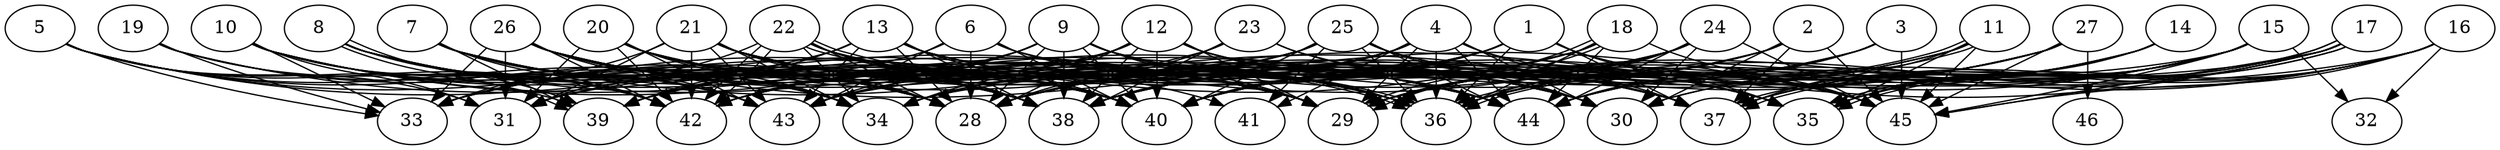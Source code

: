 // DAG (tier=3-complex, mode=compute, n=46, ccr=0.500, fat=0.868, density=0.764, regular=0.251, jump=0.338, mindata=1048576, maxdata=16777216)
// DAG automatically generated by daggen at Sun Aug 24 16:33:35 2025
// /home/ermia/Project/Environments/daggen/bin/daggen --dot --ccr 0.500 --fat 0.868 --regular 0.251 --density 0.764 --jump 0.338 --mindata 1048576 --maxdata 16777216 -n 46 
digraph G {
  1 [size="36776712631270176", alpha="0.01", expect_size="18388356315635088"]
  1 -> 34 [size ="1079689556787200"]
  1 -> 35 [size ="1079689556787200"]
  1 -> 36 [size ="1079689556787200"]
  1 -> 37 [size ="1079689556787200"]
  1 -> 38 [size ="1079689556787200"]
  1 -> 39 [size ="1079689556787200"]
  1 -> 40 [size ="1079689556787200"]
  1 -> 42 [size ="1079689556787200"]
  1 -> 45 [size ="1079689556787200"]
  2 [size="1425714449937703680", alpha="0.10", expect_size="712857224968851840"]
  2 -> 28 [size ="2065338044776448"]
  2 -> 29 [size ="2065338044776448"]
  2 -> 30 [size ="2065338044776448"]
  2 -> 37 [size ="2065338044776448"]
  2 -> 40 [size ="2065338044776448"]
  2 -> 43 [size ="2065338044776448"]
  2 -> 45 [size ="2065338044776448"]
  3 [size="5482760954343063552", alpha="0.16", expect_size="2741380477171531776"]
  3 -> 28 [size ="24874605084672"]
  3 -> 36 [size ="24874605084672"]
  3 -> 38 [size ="24874605084672"]
  3 -> 44 [size ="24874605084672"]
  3 -> 45 [size ="24874605084672"]
  4 [size="3303864739106380288", alpha="0.08", expect_size="1651932369553190144"]
  4 -> 28 [size ="1906611278839808"]
  4 -> 29 [size ="1906611278839808"]
  4 -> 30 [size ="1906611278839808"]
  4 -> 34 [size ="1906611278839808"]
  4 -> 36 [size ="1906611278839808"]
  4 -> 37 [size ="1906611278839808"]
  4 -> 38 [size ="1906611278839808"]
  4 -> 39 [size ="1906611278839808"]
  4 -> 41 [size ="1906611278839808"]
  4 -> 42 [size ="1906611278839808"]
  4 -> 44 [size ="1906611278839808"]
  4 -> 45 [size ="1906611278839808"]
  5 [size="178180298976920352", alpha="0.15", expect_size="89090149488460176"]
  5 -> 28 [size ="275230094262272"]
  5 -> 29 [size ="275230094262272"]
  5 -> 31 [size ="275230094262272"]
  5 -> 33 [size ="275230094262272"]
  5 -> 34 [size ="275230094262272"]
  5 -> 39 [size ="275230094262272"]
  5 -> 40 [size ="275230094262272"]
  5 -> 42 [size ="275230094262272"]
  6 [size="3986110721558258384896", alpha="0.12", expect_size="1993055360779129192448"]
  6 -> 28 [size ="2011204469915648"]
  6 -> 29 [size ="2011204469915648"]
  6 -> 35 [size ="2011204469915648"]
  6 -> 39 [size ="2011204469915648"]
  6 -> 40 [size ="2011204469915648"]
  6 -> 43 [size ="2011204469915648"]
  7 [size="19075205502553120", alpha="0.18", expect_size="9537602751276560"]
  7 -> 28 [size ="1158940855369728"]
  7 -> 29 [size ="1158940855369728"]
  7 -> 37 [size ="1158940855369728"]
  7 -> 38 [size ="1158940855369728"]
  7 -> 39 [size ="1158940855369728"]
  7 -> 40 [size ="1158940855369728"]
  7 -> 42 [size ="1158940855369728"]
  7 -> 43 [size ="1158940855369728"]
  8 [size="245965167581318976", alpha="0.00", expect_size="122982583790659488"]
  8 -> 28 [size ="319138081800192"]
  8 -> 29 [size ="319138081800192"]
  8 -> 38 [size ="319138081800192"]
  8 -> 39 [size ="319138081800192"]
  8 -> 39 [size ="319138081800192"]
  8 -> 40 [size ="319138081800192"]
  8 -> 42 [size ="319138081800192"]
  8 -> 43 [size ="319138081800192"]
  8 -> 44 [size ="319138081800192"]
  9 [size="2565662317745029120", alpha="0.12", expect_size="1282831158872514560"]
  9 -> 28 [size ="952708043374592"]
  9 -> 29 [size ="952708043374592"]
  9 -> 35 [size ="952708043374592"]
  9 -> 36 [size ="952708043374592"]
  9 -> 37 [size ="952708043374592"]
  9 -> 38 [size ="952708043374592"]
  9 -> 39 [size ="952708043374592"]
  9 -> 40 [size ="952708043374592"]
  9 -> 42 [size ="952708043374592"]
  9 -> 43 [size ="952708043374592"]
  10 [size="1163084319573409792", alpha="0.01", expect_size="581542159786704896"]
  10 -> 28 [size ="8847708127232"]
  10 -> 31 [size ="8847708127232"]
  10 -> 33 [size ="8847708127232"]
  10 -> 36 [size ="8847708127232"]
  10 -> 38 [size ="8847708127232"]
  10 -> 40 [size ="8847708127232"]
  10 -> 42 [size ="8847708127232"]
  10 -> 43 [size ="8847708127232"]
  10 -> 44 [size ="8847708127232"]
  11 [size="24183901234671600", alpha="0.12", expect_size="12091950617335800"]
  11 -> 28 [size ="1065272358207488"]
  11 -> 35 [size ="1065272358207488"]
  11 -> 36 [size ="1065272358207488"]
  11 -> 36 [size ="1065272358207488"]
  11 -> 37 [size ="1065272358207488"]
  11 -> 38 [size ="1065272358207488"]
  11 -> 40 [size ="1065272358207488"]
  11 -> 45 [size ="1065272358207488"]
  12 [size="1126626382177016320", alpha="0.01", expect_size="563313191088508160"]
  12 -> 28 [size ="1377397655994368"]
  12 -> 29 [size ="1377397655994368"]
  12 -> 33 [size ="1377397655994368"]
  12 -> 34 [size ="1377397655994368"]
  12 -> 35 [size ="1377397655994368"]
  12 -> 37 [size ="1377397655994368"]
  12 -> 38 [size ="1377397655994368"]
  12 -> 40 [size ="1377397655994368"]
  12 -> 42 [size ="1377397655994368"]
  12 -> 44 [size ="1377397655994368"]
  13 [size="1999520860153464", alpha="0.04", expect_size="999760430076732"]
  13 -> 28 [size ="238132314243072"]
  13 -> 30 [size ="238132314243072"]
  13 -> 33 [size ="238132314243072"]
  13 -> 35 [size ="238132314243072"]
  13 -> 36 [size ="238132314243072"]
  13 -> 38 [size ="238132314243072"]
  13 -> 39 [size ="238132314243072"]
  13 -> 40 [size ="238132314243072"]
  13 -> 43 [size ="238132314243072"]
  14 [size="18828568822397534208", alpha="0.16", expect_size="9414284411198767104"]
  14 -> 29 [size ="56619782111232"]
  14 -> 35 [size ="56619782111232"]
  14 -> 37 [size ="56619782111232"]
  14 -> 40 [size ="56619782111232"]
  14 -> 44 [size ="56619782111232"]
  15 [size="3953761920147062259712", alpha="0.05", expect_size="1976880960073531129856"]
  15 -> 29 [size ="2000308574093312"]
  15 -> 30 [size ="2000308574093312"]
  15 -> 32 [size ="2000308574093312"]
  15 -> 35 [size ="2000308574093312"]
  15 -> 36 [size ="2000308574093312"]
  15 -> 37 [size ="2000308574093312"]
  15 -> 40 [size ="2000308574093312"]
  15 -> 43 [size ="2000308574093312"]
  15 -> 44 [size ="2000308574093312"]
  15 -> 45 [size ="2000308574093312"]
  16 [size="16375641535193512", alpha="0.05", expect_size="8187820767596756"]
  16 -> 29 [size ="919566758707200"]
  16 -> 30 [size ="919566758707200"]
  16 -> 31 [size ="919566758707200"]
  16 -> 32 [size ="919566758707200"]
  16 -> 35 [size ="919566758707200"]
  16 -> 36 [size ="919566758707200"]
  16 -> 37 [size ="919566758707200"]
  16 -> 45 [size ="919566758707200"]
  17 [size="36444416672765136", alpha="0.01", expect_size="18222208336382568"]
  17 -> 28 [size ="32127101960192"]
  17 -> 29 [size ="32127101960192"]
  17 -> 34 [size ="32127101960192"]
  17 -> 35 [size ="32127101960192"]
  17 -> 35 [size ="32127101960192"]
  17 -> 37 [size ="32127101960192"]
  17 -> 37 [size ="32127101960192"]
  17 -> 44 [size ="32127101960192"]
  17 -> 45 [size ="32127101960192"]
  18 [size="6162492671465448448", alpha="0.13", expect_size="3081246335732724224"]
  18 -> 29 [size ="2166854487375872"]
  18 -> 29 [size ="2166854487375872"]
  18 -> 33 [size ="2166854487375872"]
  18 -> 36 [size ="2166854487375872"]
  18 -> 38 [size ="2166854487375872"]
  18 -> 40 [size ="2166854487375872"]
  18 -> 44 [size ="2166854487375872"]
  18 -> 45 [size ="2166854487375872"]
  19 [size="57625528587834621952", alpha="0.19", expect_size="28812764293917310976"]
  19 -> 28 [size ="119352980406272"]
  19 -> 29 [size ="119352980406272"]
  19 -> 33 [size ="119352980406272"]
  19 -> 34 [size ="119352980406272"]
  19 -> 42 [size ="119352980406272"]
  20 [size="1687633490585782", alpha="0.08", expect_size="843816745292891"]
  20 -> 28 [size ="86383209218048"]
  20 -> 29 [size ="86383209218048"]
  20 -> 31 [size ="86383209218048"]
  20 -> 34 [size ="86383209218048"]
  20 -> 36 [size ="86383209218048"]
  20 -> 37 [size ="86383209218048"]
  20 -> 38 [size ="86383209218048"]
  20 -> 40 [size ="86383209218048"]
  20 -> 42 [size ="86383209218048"]
  20 -> 43 [size ="86383209218048"]
  21 [size="380480947263727936", alpha="0.06", expect_size="190240473631863968"]
  21 -> 28 [size ="154889011331072"]
  21 -> 29 [size ="154889011331072"]
  21 -> 30 [size ="154889011331072"]
  21 -> 31 [size ="154889011331072"]
  21 -> 33 [size ="154889011331072"]
  21 -> 34 [size ="154889011331072"]
  21 -> 36 [size ="154889011331072"]
  21 -> 38 [size ="154889011331072"]
  21 -> 40 [size ="154889011331072"]
  21 -> 41 [size ="154889011331072"]
  21 -> 42 [size ="154889011331072"]
  21 -> 43 [size ="154889011331072"]
  21 -> 44 [size ="154889011331072"]
  22 [size="1506519819415385600", alpha="0.12", expect_size="753259909707692800"]
  22 -> 28 [size ="984254032904192"]
  22 -> 29 [size ="984254032904192"]
  22 -> 30 [size ="984254032904192"]
  22 -> 31 [size ="984254032904192"]
  22 -> 34 [size ="984254032904192"]
  22 -> 36 [size ="984254032904192"]
  22 -> 36 [size ="984254032904192"]
  22 -> 38 [size ="984254032904192"]
  22 -> 40 [size ="984254032904192"]
  22 -> 42 [size ="984254032904192"]
  22 -> 42 [size ="984254032904192"]
  23 [size="3453402591909583519744", alpha="0.10", expect_size="1726701295954791759872"]
  23 -> 28 [size ="1827769646317568"]
  23 -> 30 [size ="1827769646317568"]
  23 -> 37 [size ="1827769646317568"]
  23 -> 38 [size ="1827769646317568"]
  23 -> 42 [size ="1827769646317568"]
  24 [size="1613311806823457280", alpha="0.01", expect_size="806655903411728640"]
  24 -> 29 [size ="2190648069324800"]
  24 -> 30 [size ="2190648069324800"]
  24 -> 31 [size ="2190648069324800"]
  24 -> 36 [size ="2190648069324800"]
  24 -> 38 [size ="2190648069324800"]
  24 -> 40 [size ="2190648069324800"]
  24 -> 42 [size ="2190648069324800"]
  24 -> 44 [size ="2190648069324800"]
  24 -> 45 [size ="2190648069324800"]
  25 [size="23134125094233432", alpha="0.09", expect_size="11567062547116716"]
  25 -> 30 [size ="574831745564672"]
  25 -> 33 [size ="574831745564672"]
  25 -> 34 [size ="574831745564672"]
  25 -> 35 [size ="574831745564672"]
  25 -> 36 [size ="574831745564672"]
  25 -> 40 [size ="574831745564672"]
  25 -> 41 [size ="574831745564672"]
  25 -> 42 [size ="574831745564672"]
  25 -> 43 [size ="574831745564672"]
  25 -> 44 [size ="574831745564672"]
  25 -> 45 [size ="574831745564672"]
  26 [size="569606883978710336", alpha="0.13", expect_size="284803441989355168"]
  26 -> 28 [size ="618115050242048"]
  26 -> 29 [size ="618115050242048"]
  26 -> 31 [size ="618115050242048"]
  26 -> 33 [size ="618115050242048"]
  26 -> 34 [size ="618115050242048"]
  26 -> 36 [size ="618115050242048"]
  26 -> 38 [size ="618115050242048"]
  26 -> 40 [size ="618115050242048"]
  26 -> 42 [size ="618115050242048"]
  26 -> 43 [size ="618115050242048"]
  26 -> 44 [size ="618115050242048"]
  26 -> 45 [size ="618115050242048"]
  27 [size="65873477199164604416", alpha="0.07", expect_size="32936738599582302208"]
  27 -> 28 [size ="130485938290688"]
  27 -> 29 [size ="130485938290688"]
  27 -> 36 [size ="130485938290688"]
  27 -> 38 [size ="130485938290688"]
  27 -> 40 [size ="130485938290688"]
  27 -> 44 [size ="130485938290688"]
  27 -> 45 [size ="130485938290688"]
  27 -> 46 [size ="130485938290688"]
  28 [size="840753400223641894912", alpha="0.15", expect_size="420376700111820947456"]
  29 [size="18549636399745032", alpha="0.03", expect_size="9274818199872516"]
  30 [size="29318167253397388", alpha="0.15", expect_size="14659083626698694"]
  31 [size="4139230899556421632", alpha="0.19", expect_size="2069615449778210816"]
  32 [size="3368786712080035840", alpha="0.03", expect_size="1684393356040017920"]
  33 [size="1010906612877622247424", alpha="0.01", expect_size="505453306438811123712"]
  34 [size="15760112235717954", alpha="0.11", expect_size="7880056117858977"]
  35 [size="24654490522441004", alpha="0.11", expect_size="12327245261220502"]
  36 [size="4528227217290091520", alpha="0.10", expect_size="2264113608645045760"]
  37 [size="2397323445017772032", alpha="0.17", expect_size="1198661722508886016"]
  38 [size="19691077176000000", alpha="0.11", expect_size="9845538588000000"]
  39 [size="3174220901311831867392", alpha="0.11", expect_size="1587110450655915933696"]
  40 [size="2834157616215621632000", alpha="0.08", expect_size="1417078808107810816000"]
  41 [size="1557539790763589632000", alpha="0.00", expect_size="778769895381794816000"]
  42 [size="4203088256092340224", alpha="0.01", expect_size="2101544128046170112"]
  43 [size="23624584475871844", alpha="0.11", expect_size="11812292237935922"]
  44 [size="44371345237965448", alpha="0.01", expect_size="22185672618982724"]
  45 [size="14334626333453354", alpha="0.18", expect_size="7167313166726677"]
  46 [size="3473604252031361024", alpha="0.16", expect_size="1736802126015680512"]
}
